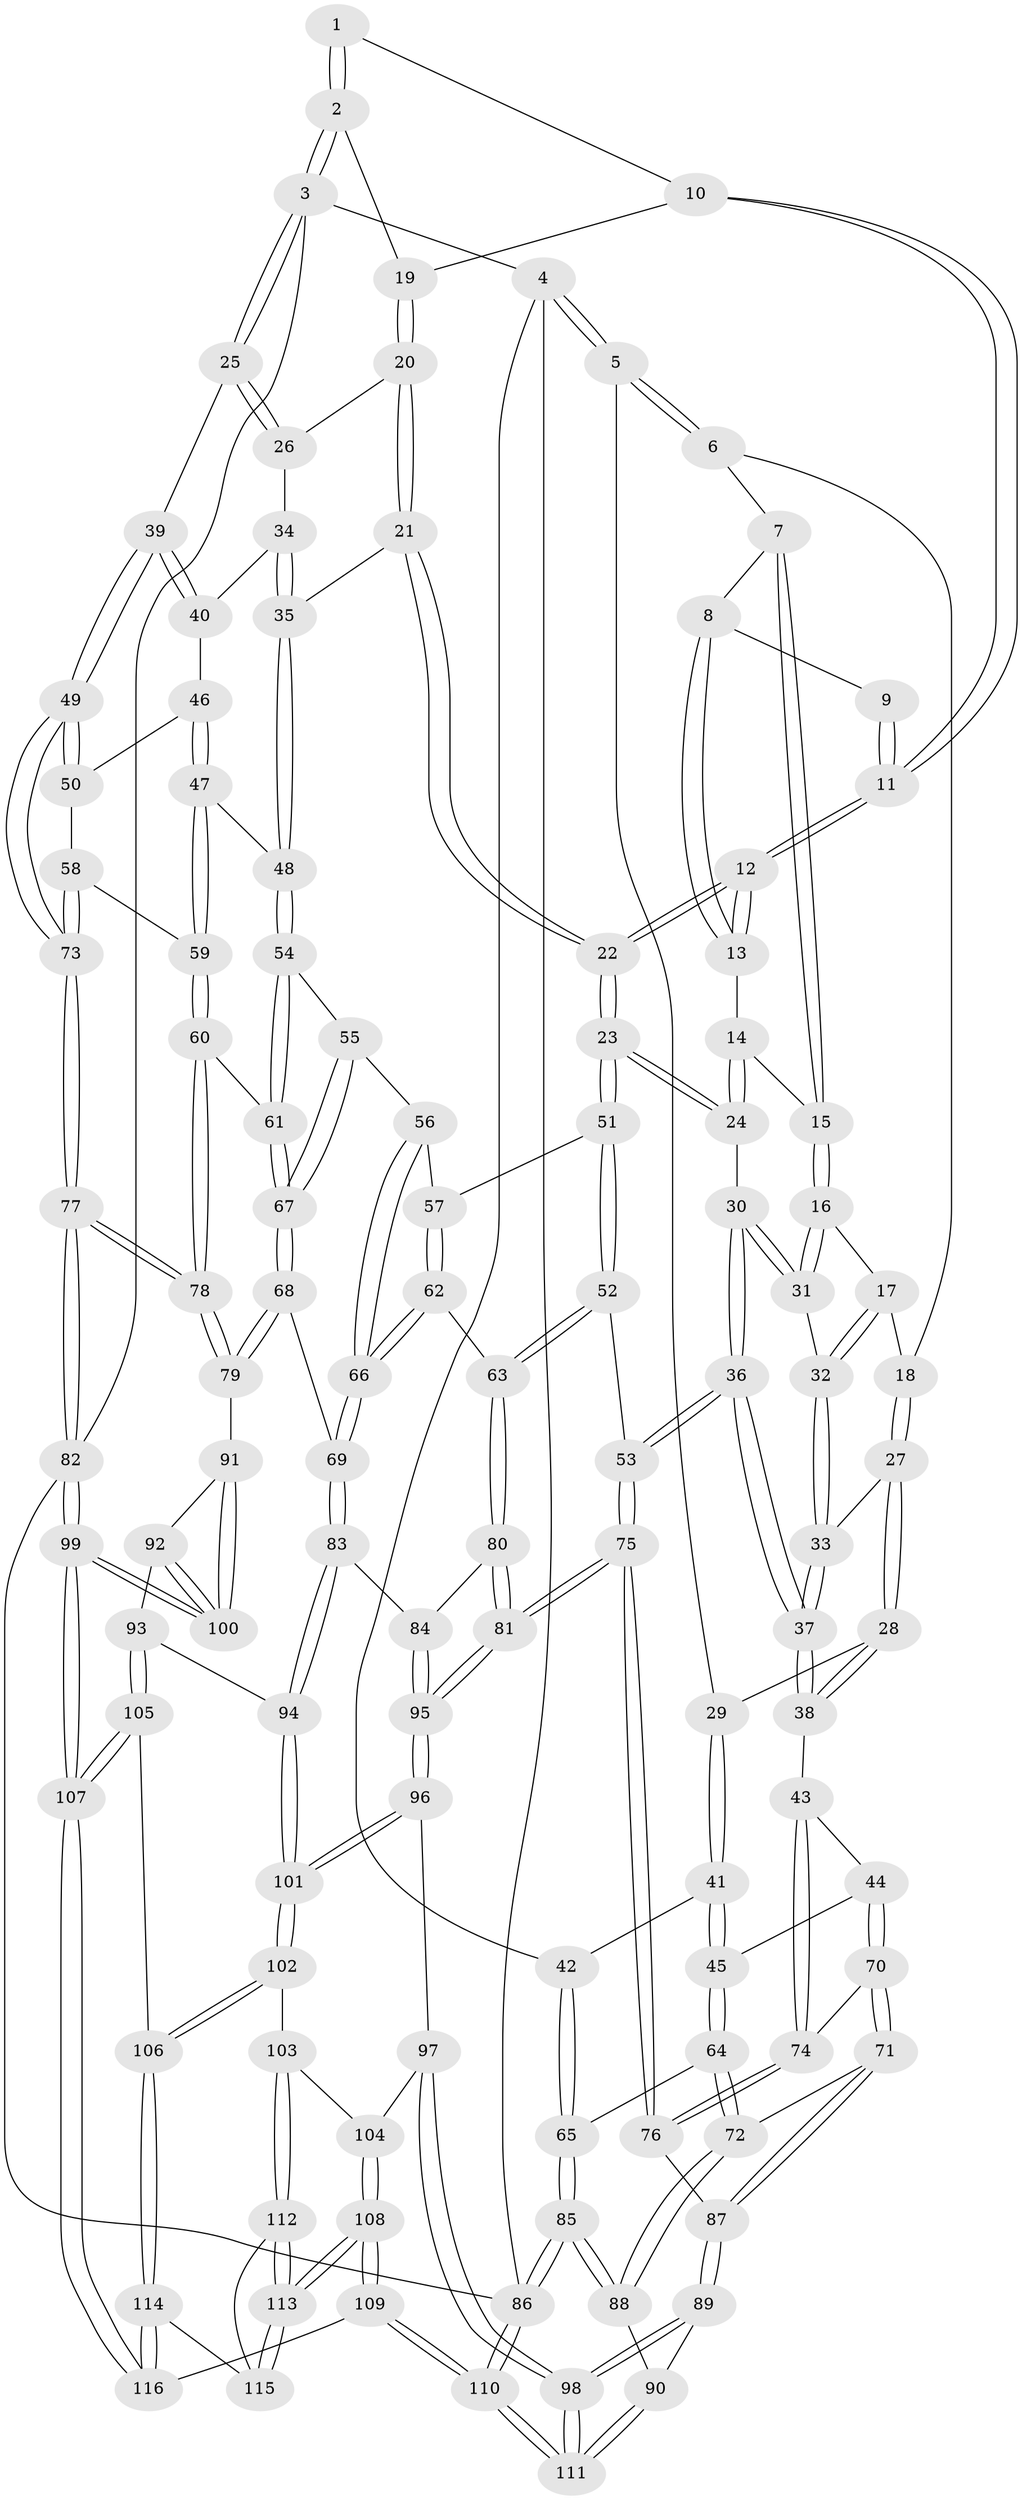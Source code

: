 // Generated by graph-tools (version 1.1) at 2025/51/03/09/25 03:51:11]
// undirected, 116 vertices, 287 edges
graph export_dot {
graph [start="1"]
  node [color=gray90,style=filled];
  1 [pos="+0.7630400823460679+0"];
  2 [pos="+1+0"];
  3 [pos="+1+0"];
  4 [pos="+0+0"];
  5 [pos="+0+0"];
  6 [pos="+0.18612740353581445+0"];
  7 [pos="+0.28627202281781944+0"];
  8 [pos="+0.4311728329217668+0"];
  9 [pos="+0.5697648412402962+0"];
  10 [pos="+0.7989351523028038+0.06718714373991037"];
  11 [pos="+0.6412494035055656+0.08526247847117409"];
  12 [pos="+0.6315624286946089+0.12042727830663384"];
  13 [pos="+0.4879989904641877+0.11643358347154839"];
  14 [pos="+0.4681716953046915+0.14079570938658734"];
  15 [pos="+0.4077901197849575+0.1594823497504545"];
  16 [pos="+0.3999983307917975+0.1699742767080349"];
  17 [pos="+0.38244520683311406+0.17636843423403456"];
  18 [pos="+0.2752844265978577+0.15228445029620483"];
  19 [pos="+0.8351010206723479+0.09949315041132031"];
  20 [pos="+0.8472241206296754+0.12748068789847689"];
  21 [pos="+0.6627242311341703+0.2939531633013108"];
  22 [pos="+0.6600945149339611+0.2936186491960763"];
  23 [pos="+0.6533755370255078+0.29738323175734366"];
  24 [pos="+0.5781664213324231+0.3028120630872827"];
  25 [pos="+1+0.011499273027225705"];
  26 [pos="+0.9358605024976909+0.16973420231493333"];
  27 [pos="+0.22992431631048255+0.23521749920667281"];
  28 [pos="+0.17699981940451154+0.2642757475118425"];
  29 [pos="+0.15965247059093562+0.26266124995701134"];
  30 [pos="+0.5177204974921352+0.3225868584859916"];
  31 [pos="+0.4501531675018952+0.2578221652631045"];
  32 [pos="+0.3446213327574897+0.2675532781894262"];
  33 [pos="+0.33636031732380933+0.27756497507904937"];
  34 [pos="+0.9102016253605224+0.2603052160554384"];
  35 [pos="+0.7178753090222264+0.32428597175357105"];
  36 [pos="+0.3944631550791284+0.4325730426061458"];
  37 [pos="+0.38161670627467276+0.42713290082688443"];
  38 [pos="+0.27865986502751766+0.42745658279716786"];
  39 [pos="+1+0.32380527282936444"];
  40 [pos="+0.9371708600251231+0.3186449351956231"];
  41 [pos="+0.11546465138788466+0.29283073361814743"];
  42 [pos="+0+0.13829192185488082"];
  43 [pos="+0.23643930988836034+0.45767011381015404"];
  44 [pos="+0.19622502480868412+0.46661772147018404"];
  45 [pos="+0.06536885044905427+0.4205727409833223"];
  46 [pos="+0.9221572546764036+0.3700247278530347"];
  47 [pos="+0.838909074642539+0.40621741338475725"];
  48 [pos="+0.7606897120255136+0.37420819413076956"];
  49 [pos="+1+0.4895970662206012"];
  50 [pos="+0.9753460094070796+0.42535376244658557"];
  51 [pos="+0.6402641390975197+0.37054025032508603"];
  52 [pos="+0.5372259225348069+0.5351050169054559"];
  53 [pos="+0.40971586054843145+0.47423252888581496"];
  54 [pos="+0.7559143546357391+0.4431714664927798"];
  55 [pos="+0.743769056226871+0.4871135879771063"];
  56 [pos="+0.6622716448994446+0.48726185504432645"];
  57 [pos="+0.651119682043932+0.4442721112068663"];
  58 [pos="+0.9014784173088971+0.49477622831946344"];
  59 [pos="+0.8774467396635344+0.4998229487197019"];
  60 [pos="+0.8651201115642656+0.5260203474287033"];
  61 [pos="+0.8414172991810834+0.5396610754584223"];
  62 [pos="+0.5761259873685936+0.5468839443151556"];
  63 [pos="+0.5429069842690138+0.5420607567084724"];
  64 [pos="+0.01048071089302064+0.4521765171818068"];
  65 [pos="+0+0.4549676574169636"];
  66 [pos="+0.6559736251038603+0.5658090970663494"];
  67 [pos="+0.7476382774721547+0.6200175352647647"];
  68 [pos="+0.7404457979409805+0.6326752752092567"];
  69 [pos="+0.7308476291259582+0.6358905922396852"];
  70 [pos="+0.14515872423676313+0.5887113502195166"];
  71 [pos="+0.1260105019943607+0.6131317303036761"];
  72 [pos="+0.11285102287547083+0.6192694381039987"];
  73 [pos="+1+0.6312477311001793"];
  74 [pos="+0.250308918951653+0.562766952351324"];
  75 [pos="+0.3564713706849333+0.6510451566498588"];
  76 [pos="+0.3196140729361845+0.6581776483639297"];
  77 [pos="+1+0.7342934110009864"];
  78 [pos="+1+0.6871654585729393"];
  79 [pos="+0.8617816650784101+0.6967809945069061"];
  80 [pos="+0.5338535758849655+0.6107734422501726"];
  81 [pos="+0.4353187979367163+0.7139804094951484"];
  82 [pos="+1+1"];
  83 [pos="+0.670153054060392+0.715949176674521"];
  84 [pos="+0.6577417712096522+0.7143628146723396"];
  85 [pos="+0+0.8041999765057211"];
  86 [pos="+0+1"];
  87 [pos="+0.31819904130543736+0.6590261960600724"];
  88 [pos="+0.04964850479768335+0.7460968712010188"];
  89 [pos="+0.28849477902350057+0.6973782426050965"];
  90 [pos="+0.12236761941442358+0.7837425348266135"];
  91 [pos="+0.8371557175552669+0.7783827383728028"];
  92 [pos="+0.7573395902547226+0.8189267332925854"];
  93 [pos="+0.7339520023786508+0.8193472588987677"];
  94 [pos="+0.6781479746217962+0.7693579338323918"];
  95 [pos="+0.4538611049530585+0.7507293075564093"];
  96 [pos="+0.4536491296953891+0.7537787804507139"];
  97 [pos="+0.448608984192133+0.7693431141480492"];
  98 [pos="+0.30136741068587386+0.9048531053932131"];
  99 [pos="+1+1"];
  100 [pos="+0.9159996258266734+0.9236732623731704"];
  101 [pos="+0.6116507321329183+0.8573728781271844"];
  102 [pos="+0.6103560617098709+0.8627724881542803"];
  103 [pos="+0.5351665412579991+0.8993769288213187"];
  104 [pos="+0.4740062897783923+0.8377781027094028"];
  105 [pos="+0.7390849288807593+0.9273422390655033"];
  106 [pos="+0.6436148659533147+0.9297911102838747"];
  107 [pos="+1+1"];
  108 [pos="+0.39573533505147507+1"];
  109 [pos="+0.2893903992423004+1"];
  110 [pos="+0.2769021086804701+1"];
  111 [pos="+0.25977886237451503+0.9762464551541487"];
  112 [pos="+0.5350934369539851+0.8996256180695823"];
  113 [pos="+0.45863179954010297+1"];
  114 [pos="+0.6228136716674971+0.9766314528943731"];
  115 [pos="+0.5751266936074156+0.9561322746256214"];
  116 [pos="+0.6208632367755367+1"];
  1 -- 2;
  1 -- 2;
  1 -- 10;
  2 -- 3;
  2 -- 3;
  2 -- 19;
  3 -- 4;
  3 -- 25;
  3 -- 25;
  3 -- 82;
  4 -- 5;
  4 -- 5;
  4 -- 42;
  4 -- 86;
  5 -- 6;
  5 -- 6;
  5 -- 29;
  6 -- 7;
  6 -- 18;
  7 -- 8;
  7 -- 15;
  7 -- 15;
  8 -- 9;
  8 -- 13;
  8 -- 13;
  9 -- 11;
  9 -- 11;
  10 -- 11;
  10 -- 11;
  10 -- 19;
  11 -- 12;
  11 -- 12;
  12 -- 13;
  12 -- 13;
  12 -- 22;
  12 -- 22;
  13 -- 14;
  14 -- 15;
  14 -- 24;
  14 -- 24;
  15 -- 16;
  15 -- 16;
  16 -- 17;
  16 -- 31;
  16 -- 31;
  17 -- 18;
  17 -- 32;
  17 -- 32;
  18 -- 27;
  18 -- 27;
  19 -- 20;
  19 -- 20;
  20 -- 21;
  20 -- 21;
  20 -- 26;
  21 -- 22;
  21 -- 22;
  21 -- 35;
  22 -- 23;
  22 -- 23;
  23 -- 24;
  23 -- 24;
  23 -- 51;
  23 -- 51;
  24 -- 30;
  25 -- 26;
  25 -- 26;
  25 -- 39;
  26 -- 34;
  27 -- 28;
  27 -- 28;
  27 -- 33;
  28 -- 29;
  28 -- 38;
  28 -- 38;
  29 -- 41;
  29 -- 41;
  30 -- 31;
  30 -- 31;
  30 -- 36;
  30 -- 36;
  31 -- 32;
  32 -- 33;
  32 -- 33;
  33 -- 37;
  33 -- 37;
  34 -- 35;
  34 -- 35;
  34 -- 40;
  35 -- 48;
  35 -- 48;
  36 -- 37;
  36 -- 37;
  36 -- 53;
  36 -- 53;
  37 -- 38;
  37 -- 38;
  38 -- 43;
  39 -- 40;
  39 -- 40;
  39 -- 49;
  39 -- 49;
  40 -- 46;
  41 -- 42;
  41 -- 45;
  41 -- 45;
  42 -- 65;
  42 -- 65;
  43 -- 44;
  43 -- 74;
  43 -- 74;
  44 -- 45;
  44 -- 70;
  44 -- 70;
  45 -- 64;
  45 -- 64;
  46 -- 47;
  46 -- 47;
  46 -- 50;
  47 -- 48;
  47 -- 59;
  47 -- 59;
  48 -- 54;
  48 -- 54;
  49 -- 50;
  49 -- 50;
  49 -- 73;
  49 -- 73;
  50 -- 58;
  51 -- 52;
  51 -- 52;
  51 -- 57;
  52 -- 53;
  52 -- 63;
  52 -- 63;
  53 -- 75;
  53 -- 75;
  54 -- 55;
  54 -- 61;
  54 -- 61;
  55 -- 56;
  55 -- 67;
  55 -- 67;
  56 -- 57;
  56 -- 66;
  56 -- 66;
  57 -- 62;
  57 -- 62;
  58 -- 59;
  58 -- 73;
  58 -- 73;
  59 -- 60;
  59 -- 60;
  60 -- 61;
  60 -- 78;
  60 -- 78;
  61 -- 67;
  61 -- 67;
  62 -- 63;
  62 -- 66;
  62 -- 66;
  63 -- 80;
  63 -- 80;
  64 -- 65;
  64 -- 72;
  64 -- 72;
  65 -- 85;
  65 -- 85;
  66 -- 69;
  66 -- 69;
  67 -- 68;
  67 -- 68;
  68 -- 69;
  68 -- 79;
  68 -- 79;
  69 -- 83;
  69 -- 83;
  70 -- 71;
  70 -- 71;
  70 -- 74;
  71 -- 72;
  71 -- 87;
  71 -- 87;
  72 -- 88;
  72 -- 88;
  73 -- 77;
  73 -- 77;
  74 -- 76;
  74 -- 76;
  75 -- 76;
  75 -- 76;
  75 -- 81;
  75 -- 81;
  76 -- 87;
  77 -- 78;
  77 -- 78;
  77 -- 82;
  77 -- 82;
  78 -- 79;
  78 -- 79;
  79 -- 91;
  80 -- 81;
  80 -- 81;
  80 -- 84;
  81 -- 95;
  81 -- 95;
  82 -- 99;
  82 -- 99;
  82 -- 86;
  83 -- 84;
  83 -- 94;
  83 -- 94;
  84 -- 95;
  84 -- 95;
  85 -- 86;
  85 -- 86;
  85 -- 88;
  85 -- 88;
  86 -- 110;
  86 -- 110;
  87 -- 89;
  87 -- 89;
  88 -- 90;
  89 -- 90;
  89 -- 98;
  89 -- 98;
  90 -- 111;
  90 -- 111;
  91 -- 92;
  91 -- 100;
  91 -- 100;
  92 -- 93;
  92 -- 100;
  92 -- 100;
  93 -- 94;
  93 -- 105;
  93 -- 105;
  94 -- 101;
  94 -- 101;
  95 -- 96;
  95 -- 96;
  96 -- 97;
  96 -- 101;
  96 -- 101;
  97 -- 98;
  97 -- 98;
  97 -- 104;
  98 -- 111;
  98 -- 111;
  99 -- 100;
  99 -- 100;
  99 -- 107;
  99 -- 107;
  101 -- 102;
  101 -- 102;
  102 -- 103;
  102 -- 106;
  102 -- 106;
  103 -- 104;
  103 -- 112;
  103 -- 112;
  104 -- 108;
  104 -- 108;
  105 -- 106;
  105 -- 107;
  105 -- 107;
  106 -- 114;
  106 -- 114;
  107 -- 116;
  107 -- 116;
  108 -- 109;
  108 -- 109;
  108 -- 113;
  108 -- 113;
  109 -- 110;
  109 -- 110;
  109 -- 116;
  110 -- 111;
  110 -- 111;
  112 -- 113;
  112 -- 113;
  112 -- 115;
  113 -- 115;
  113 -- 115;
  114 -- 115;
  114 -- 116;
  114 -- 116;
}
